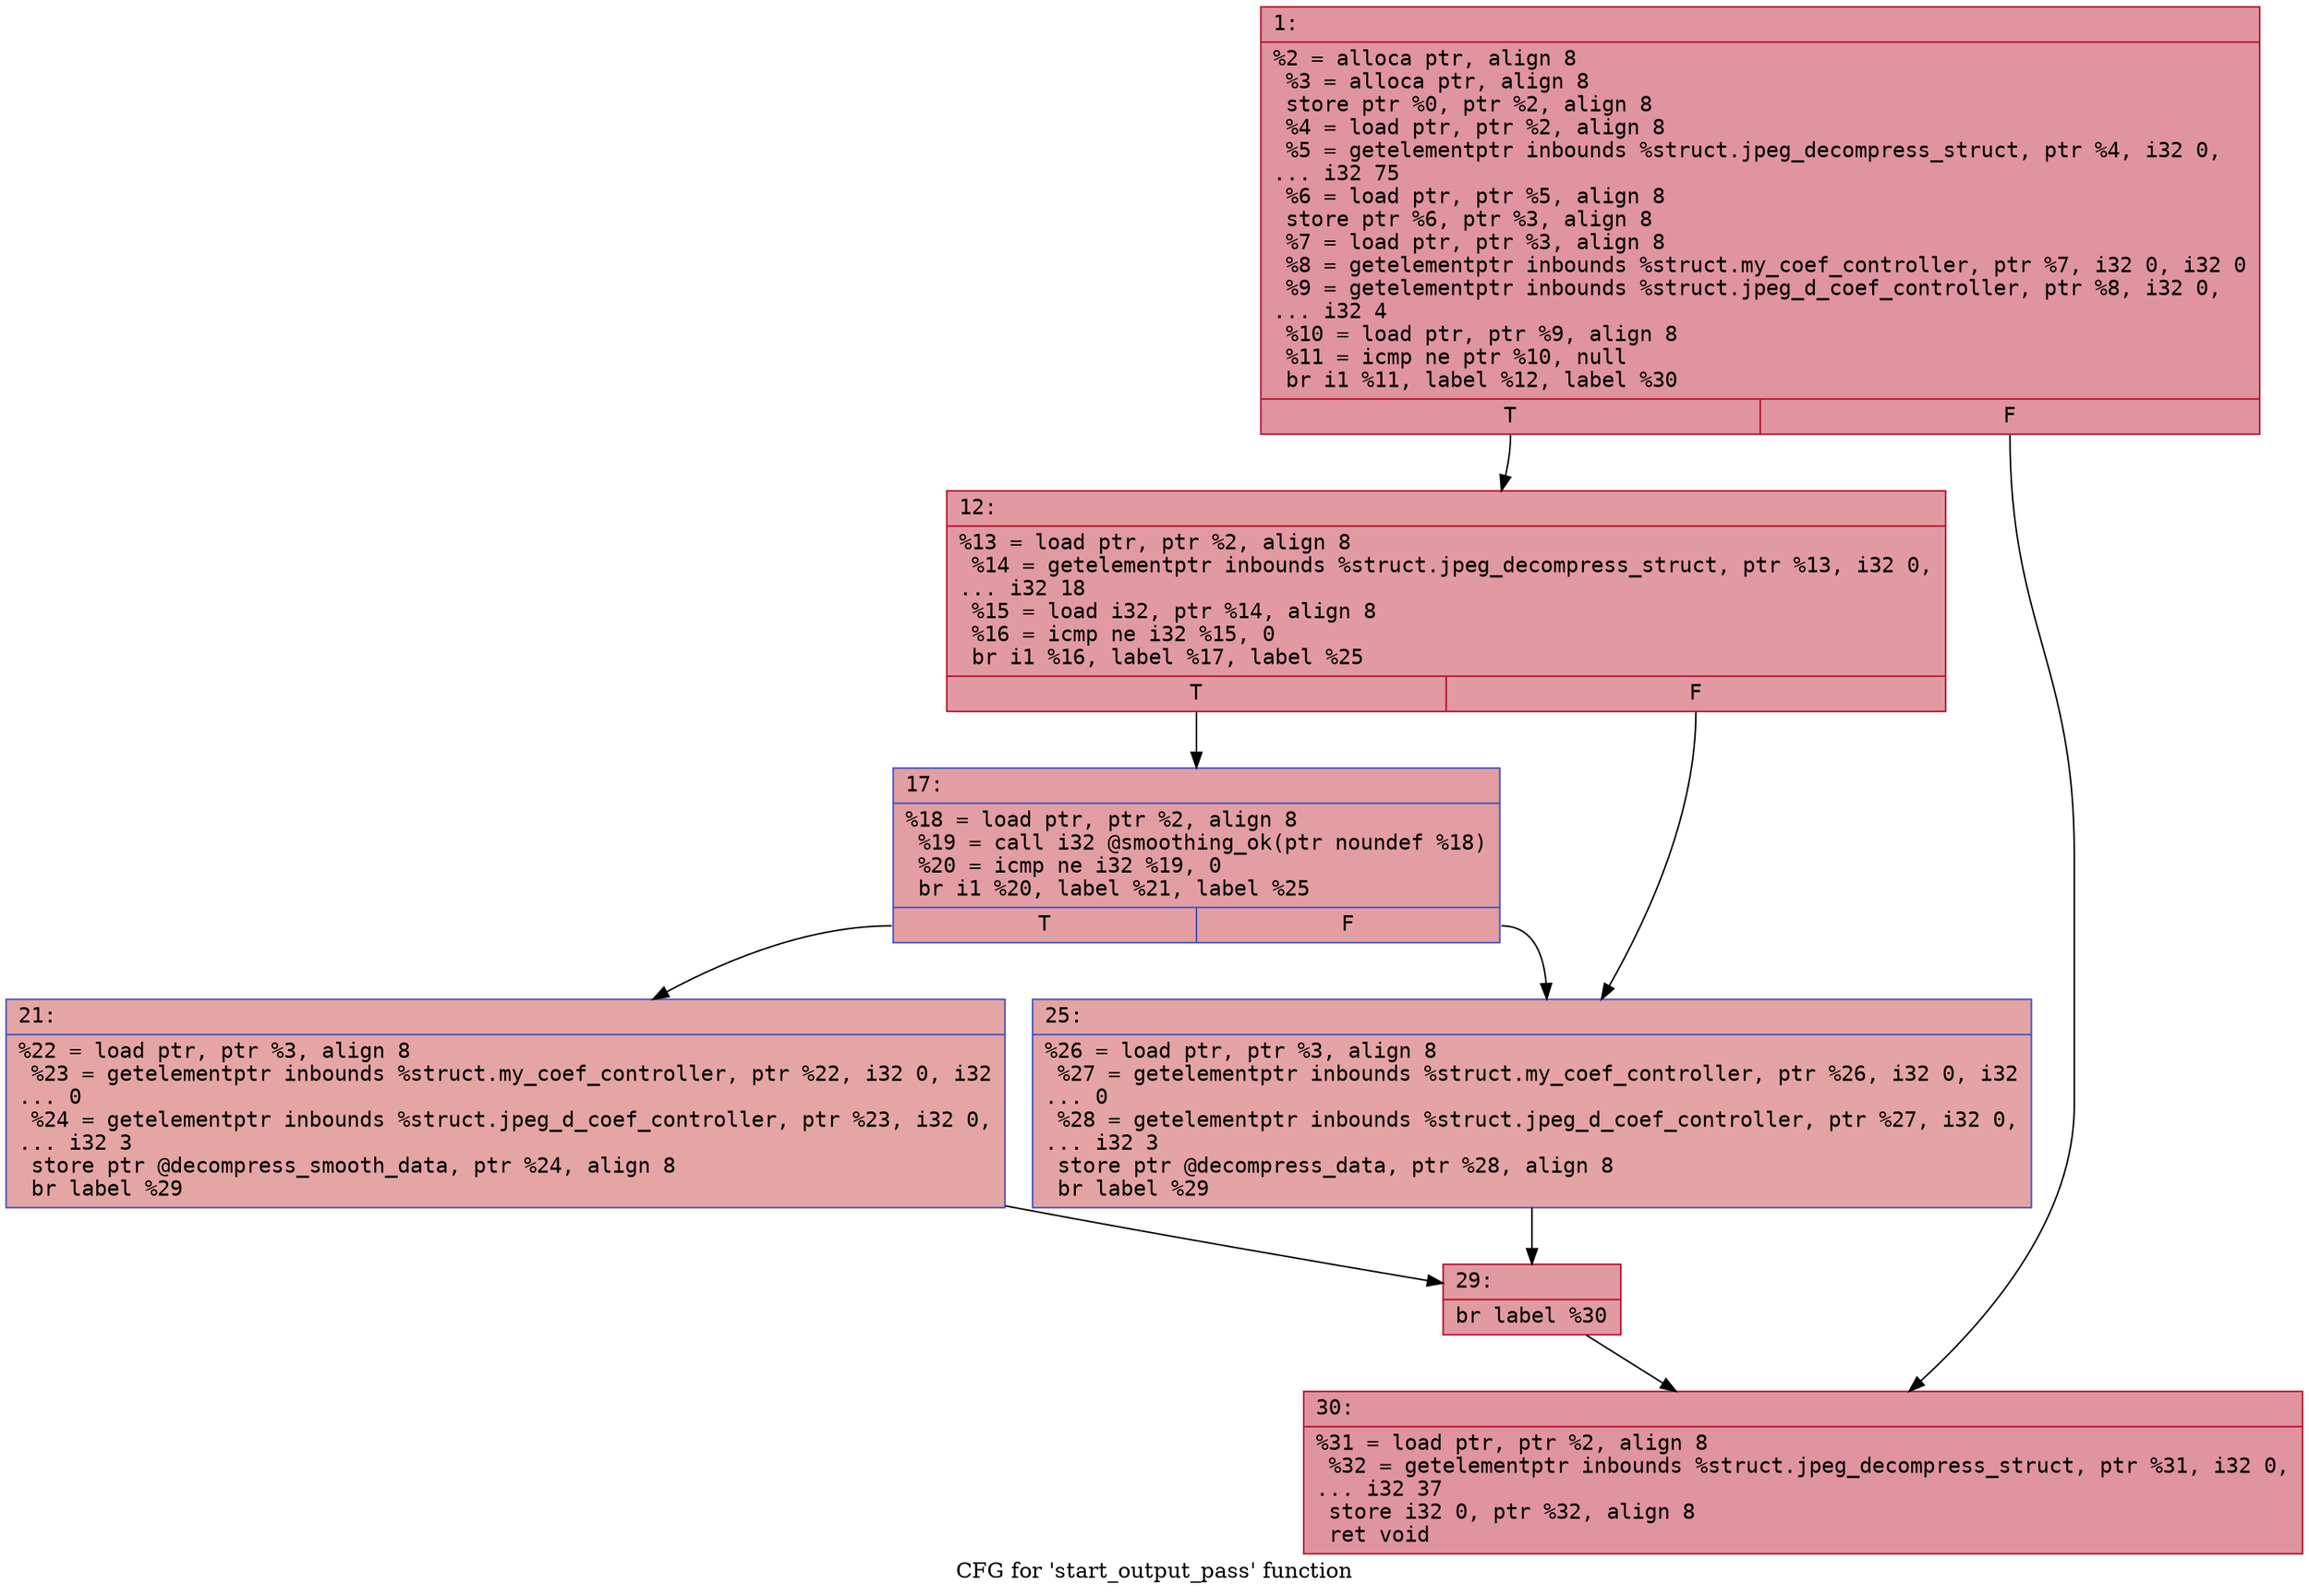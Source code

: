 digraph "CFG for 'start_output_pass' function" {
	label="CFG for 'start_output_pass' function";

	Node0x6000012525d0 [shape=record,color="#b70d28ff", style=filled, fillcolor="#b70d2870" fontname="Courier",label="{1:\l|  %2 = alloca ptr, align 8\l  %3 = alloca ptr, align 8\l  store ptr %0, ptr %2, align 8\l  %4 = load ptr, ptr %2, align 8\l  %5 = getelementptr inbounds %struct.jpeg_decompress_struct, ptr %4, i32 0,\l... i32 75\l  %6 = load ptr, ptr %5, align 8\l  store ptr %6, ptr %3, align 8\l  %7 = load ptr, ptr %3, align 8\l  %8 = getelementptr inbounds %struct.my_coef_controller, ptr %7, i32 0, i32 0\l  %9 = getelementptr inbounds %struct.jpeg_d_coef_controller, ptr %8, i32 0,\l... i32 4\l  %10 = load ptr, ptr %9, align 8\l  %11 = icmp ne ptr %10, null\l  br i1 %11, label %12, label %30\l|{<s0>T|<s1>F}}"];
	Node0x6000012525d0:s0 -> Node0x600001252620[tooltip="1 -> 12\nProbability 62.50%" ];
	Node0x6000012525d0:s1 -> Node0x6000012527b0[tooltip="1 -> 30\nProbability 37.50%" ];
	Node0x600001252620 [shape=record,color="#b70d28ff", style=filled, fillcolor="#bb1b2c70" fontname="Courier",label="{12:\l|  %13 = load ptr, ptr %2, align 8\l  %14 = getelementptr inbounds %struct.jpeg_decompress_struct, ptr %13, i32 0,\l... i32 18\l  %15 = load i32, ptr %14, align 8\l  %16 = icmp ne i32 %15, 0\l  br i1 %16, label %17, label %25\l|{<s0>T|<s1>F}}"];
	Node0x600001252620:s0 -> Node0x600001252670[tooltip="12 -> 17\nProbability 62.50%" ];
	Node0x600001252620:s1 -> Node0x600001252710[tooltip="12 -> 25\nProbability 37.50%" ];
	Node0x600001252670 [shape=record,color="#3d50c3ff", style=filled, fillcolor="#be242e70" fontname="Courier",label="{17:\l|  %18 = load ptr, ptr %2, align 8\l  %19 = call i32 @smoothing_ok(ptr noundef %18)\l  %20 = icmp ne i32 %19, 0\l  br i1 %20, label %21, label %25\l|{<s0>T|<s1>F}}"];
	Node0x600001252670:s0 -> Node0x6000012526c0[tooltip="17 -> 21\nProbability 62.50%" ];
	Node0x600001252670:s1 -> Node0x600001252710[tooltip="17 -> 25\nProbability 37.50%" ];
	Node0x6000012526c0 [shape=record,color="#3d50c3ff", style=filled, fillcolor="#c5333470" fontname="Courier",label="{21:\l|  %22 = load ptr, ptr %3, align 8\l  %23 = getelementptr inbounds %struct.my_coef_controller, ptr %22, i32 0, i32\l... 0\l  %24 = getelementptr inbounds %struct.jpeg_d_coef_controller, ptr %23, i32 0,\l... i32 3\l  store ptr @decompress_smooth_data, ptr %24, align 8\l  br label %29\l}"];
	Node0x6000012526c0 -> Node0x600001252760[tooltip="21 -> 29\nProbability 100.00%" ];
	Node0x600001252710 [shape=record,color="#3d50c3ff", style=filled, fillcolor="#c32e3170" fontname="Courier",label="{25:\l|  %26 = load ptr, ptr %3, align 8\l  %27 = getelementptr inbounds %struct.my_coef_controller, ptr %26, i32 0, i32\l... 0\l  %28 = getelementptr inbounds %struct.jpeg_d_coef_controller, ptr %27, i32 0,\l... i32 3\l  store ptr @decompress_data, ptr %28, align 8\l  br label %29\l}"];
	Node0x600001252710 -> Node0x600001252760[tooltip="25 -> 29\nProbability 100.00%" ];
	Node0x600001252760 [shape=record,color="#b70d28ff", style=filled, fillcolor="#bb1b2c70" fontname="Courier",label="{29:\l|  br label %30\l}"];
	Node0x600001252760 -> Node0x6000012527b0[tooltip="29 -> 30\nProbability 100.00%" ];
	Node0x6000012527b0 [shape=record,color="#b70d28ff", style=filled, fillcolor="#b70d2870" fontname="Courier",label="{30:\l|  %31 = load ptr, ptr %2, align 8\l  %32 = getelementptr inbounds %struct.jpeg_decompress_struct, ptr %31, i32 0,\l... i32 37\l  store i32 0, ptr %32, align 8\l  ret void\l}"];
}
